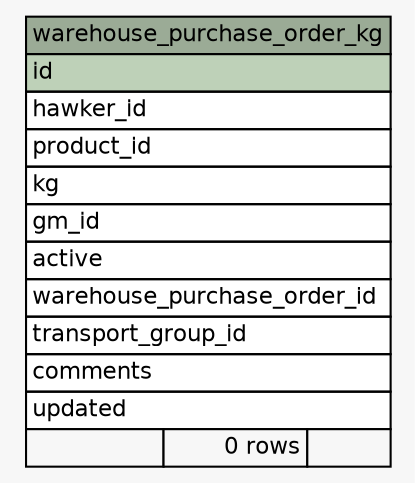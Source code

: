 // dot 2.38.0 on Linux 4.4.84-boot2docker
// SchemaSpy rev 590
digraph "warehouse_purchase_order_kg" {
  graph [
    rankdir="RL"
    bgcolor="#f7f7f7"
    nodesep="0.18"
    ranksep="0.46"
    fontname="Helvetica"
    fontsize="11"
  ];
  node [
    fontname="Helvetica"
    fontsize="11"
    shape="plaintext"
  ];
  edge [
    arrowsize="0.8"
  ];
  "warehouse_purchase_order_kg" [
    label=<
    <TABLE BORDER="0" CELLBORDER="1" CELLSPACING="0" BGCOLOR="#ffffff">
      <TR><TD COLSPAN="3" BGCOLOR="#9bab96" ALIGN="CENTER">warehouse_purchase_order_kg</TD></TR>
      <TR><TD PORT="id" COLSPAN="3" BGCOLOR="#bed1b8" ALIGN="LEFT">id</TD></TR>
      <TR><TD PORT="hawker_id" COLSPAN="3" ALIGN="LEFT">hawker_id</TD></TR>
      <TR><TD PORT="product_id" COLSPAN="3" ALIGN="LEFT">product_id</TD></TR>
      <TR><TD PORT="kg" COLSPAN="3" ALIGN="LEFT">kg</TD></TR>
      <TR><TD PORT="gm_id" COLSPAN="3" ALIGN="LEFT">gm_id</TD></TR>
      <TR><TD PORT="active" COLSPAN="3" ALIGN="LEFT">active</TD></TR>
      <TR><TD PORT="warehouse_purchase_order_id" COLSPAN="3" ALIGN="LEFT">warehouse_purchase_order_id</TD></TR>
      <TR><TD PORT="transport_group_id" COLSPAN="3" ALIGN="LEFT">transport_group_id</TD></TR>
      <TR><TD PORT="comments" COLSPAN="3" ALIGN="LEFT">comments</TD></TR>
      <TR><TD PORT="updated" COLSPAN="3" ALIGN="LEFT">updated</TD></TR>
      <TR><TD ALIGN="LEFT" BGCOLOR="#f7f7f7">  </TD><TD ALIGN="RIGHT" BGCOLOR="#f7f7f7">0 rows</TD><TD ALIGN="RIGHT" BGCOLOR="#f7f7f7">  </TD></TR>
    </TABLE>>
    URL="tables/warehouse_purchase_order_kg.html"
    tooltip="warehouse_purchase_order_kg"
  ];
}
